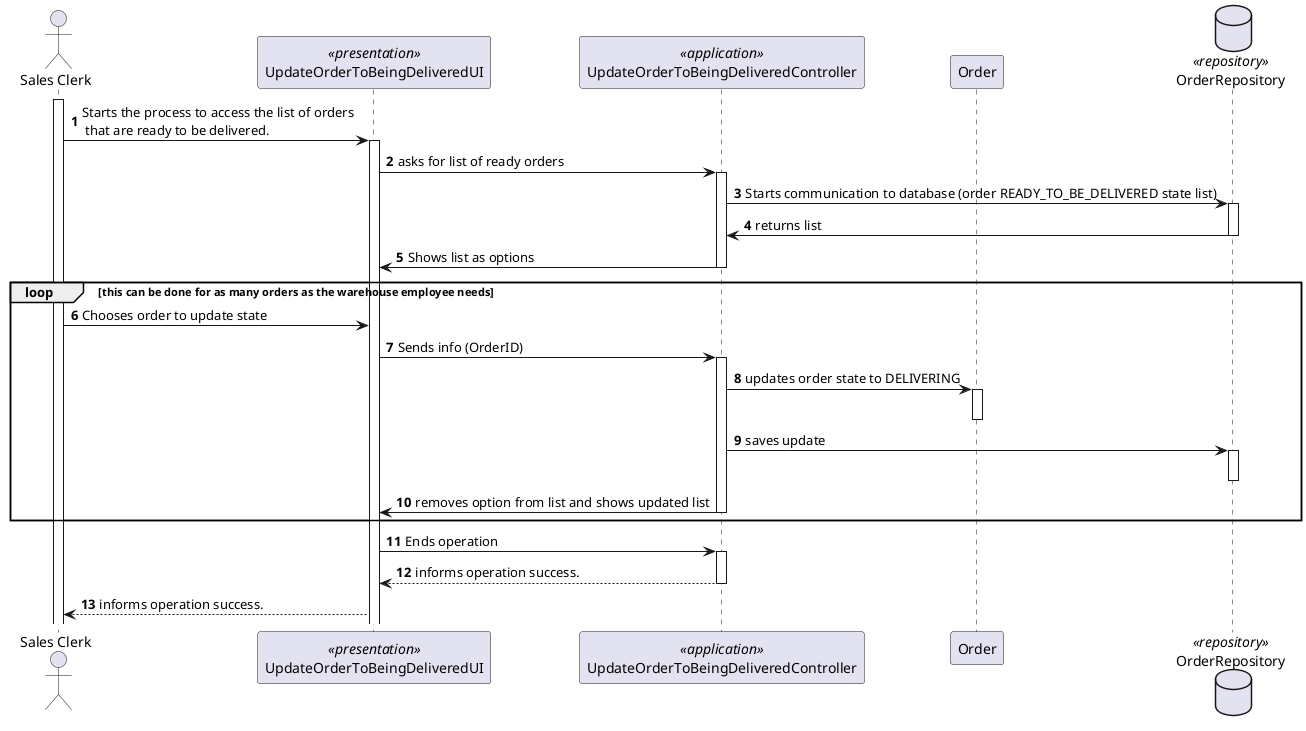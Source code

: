 @startuml

autonumber
actor "Sales Clerk" as WE
participant UpdateOrderToBeingDeliveredUI as UI <<presentation>>
participant UpdateOrderToBeingDeliveredController as Controller <<application>>
participant Order as ORD
database OrderRepository as Repository <<repository>>

activate WE
WE -> UI : Starts the process to access the list of orders \n that are ready to be delivered.
activate UI
UI -> Controller: asks for list of ready orders
activate Controller

Controller ->Repository : Starts communication to database (order READY_TO_BE_DELIVERED state list)
activate Repository
Repository -> Controller : returns list
deactivate Repository
Controller -> UI: Shows list as options
deactivate Controller
loop this can be done for as many orders as the warehouse employee needs
WE -> UI: Chooses order to update state
UI -> Controller: Sends info (OrderID)
activate Controller
Controller -> ORD: updates order state to DELIVERING
activate ORD
deactivate ORD
Controller -> Repository : saves update
activate Repository

deactivate Repository

Controller -> UI: removes option from list and shows updated list
deactivate Controller
end loop
UI->Controller: Ends operation
activate Controller
Controller -->UI: informs operation success.
deactivate Controller
UI --> WE : informs operation success.

@enduml